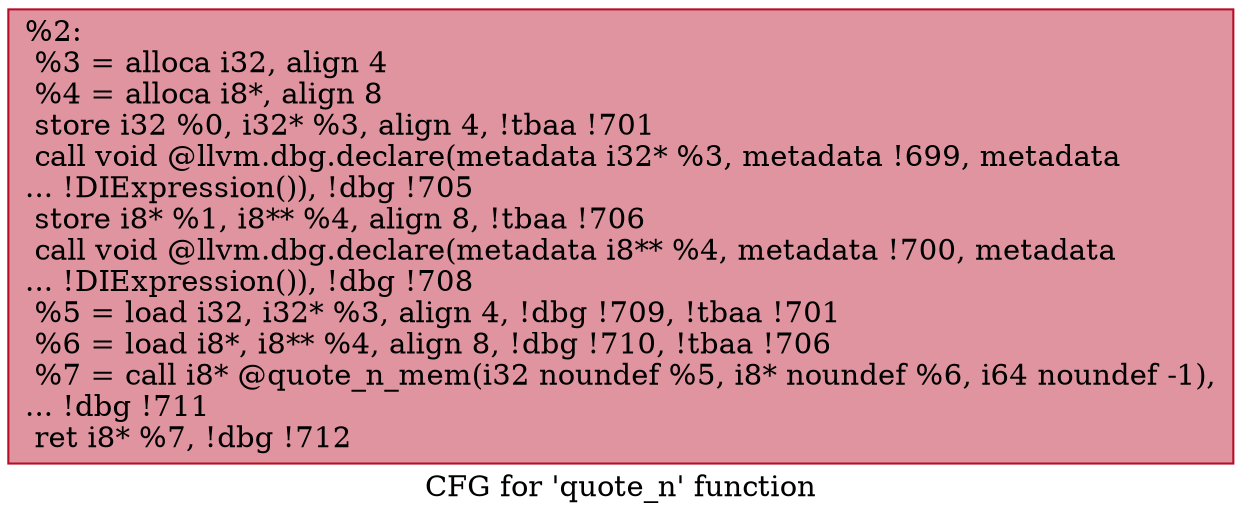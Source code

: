 digraph "CFG for 'quote_n' function" {
	label="CFG for 'quote_n' function";

	Node0x19655d0 [shape=record,color="#b70d28ff", style=filled, fillcolor="#b70d2870",label="{%2:\l  %3 = alloca i32, align 4\l  %4 = alloca i8*, align 8\l  store i32 %0, i32* %3, align 4, !tbaa !701\l  call void @llvm.dbg.declare(metadata i32* %3, metadata !699, metadata\l... !DIExpression()), !dbg !705\l  store i8* %1, i8** %4, align 8, !tbaa !706\l  call void @llvm.dbg.declare(metadata i8** %4, metadata !700, metadata\l... !DIExpression()), !dbg !708\l  %5 = load i32, i32* %3, align 4, !dbg !709, !tbaa !701\l  %6 = load i8*, i8** %4, align 8, !dbg !710, !tbaa !706\l  %7 = call i8* @quote_n_mem(i32 noundef %5, i8* noundef %6, i64 noundef -1),\l... !dbg !711\l  ret i8* %7, !dbg !712\l}"];
}
